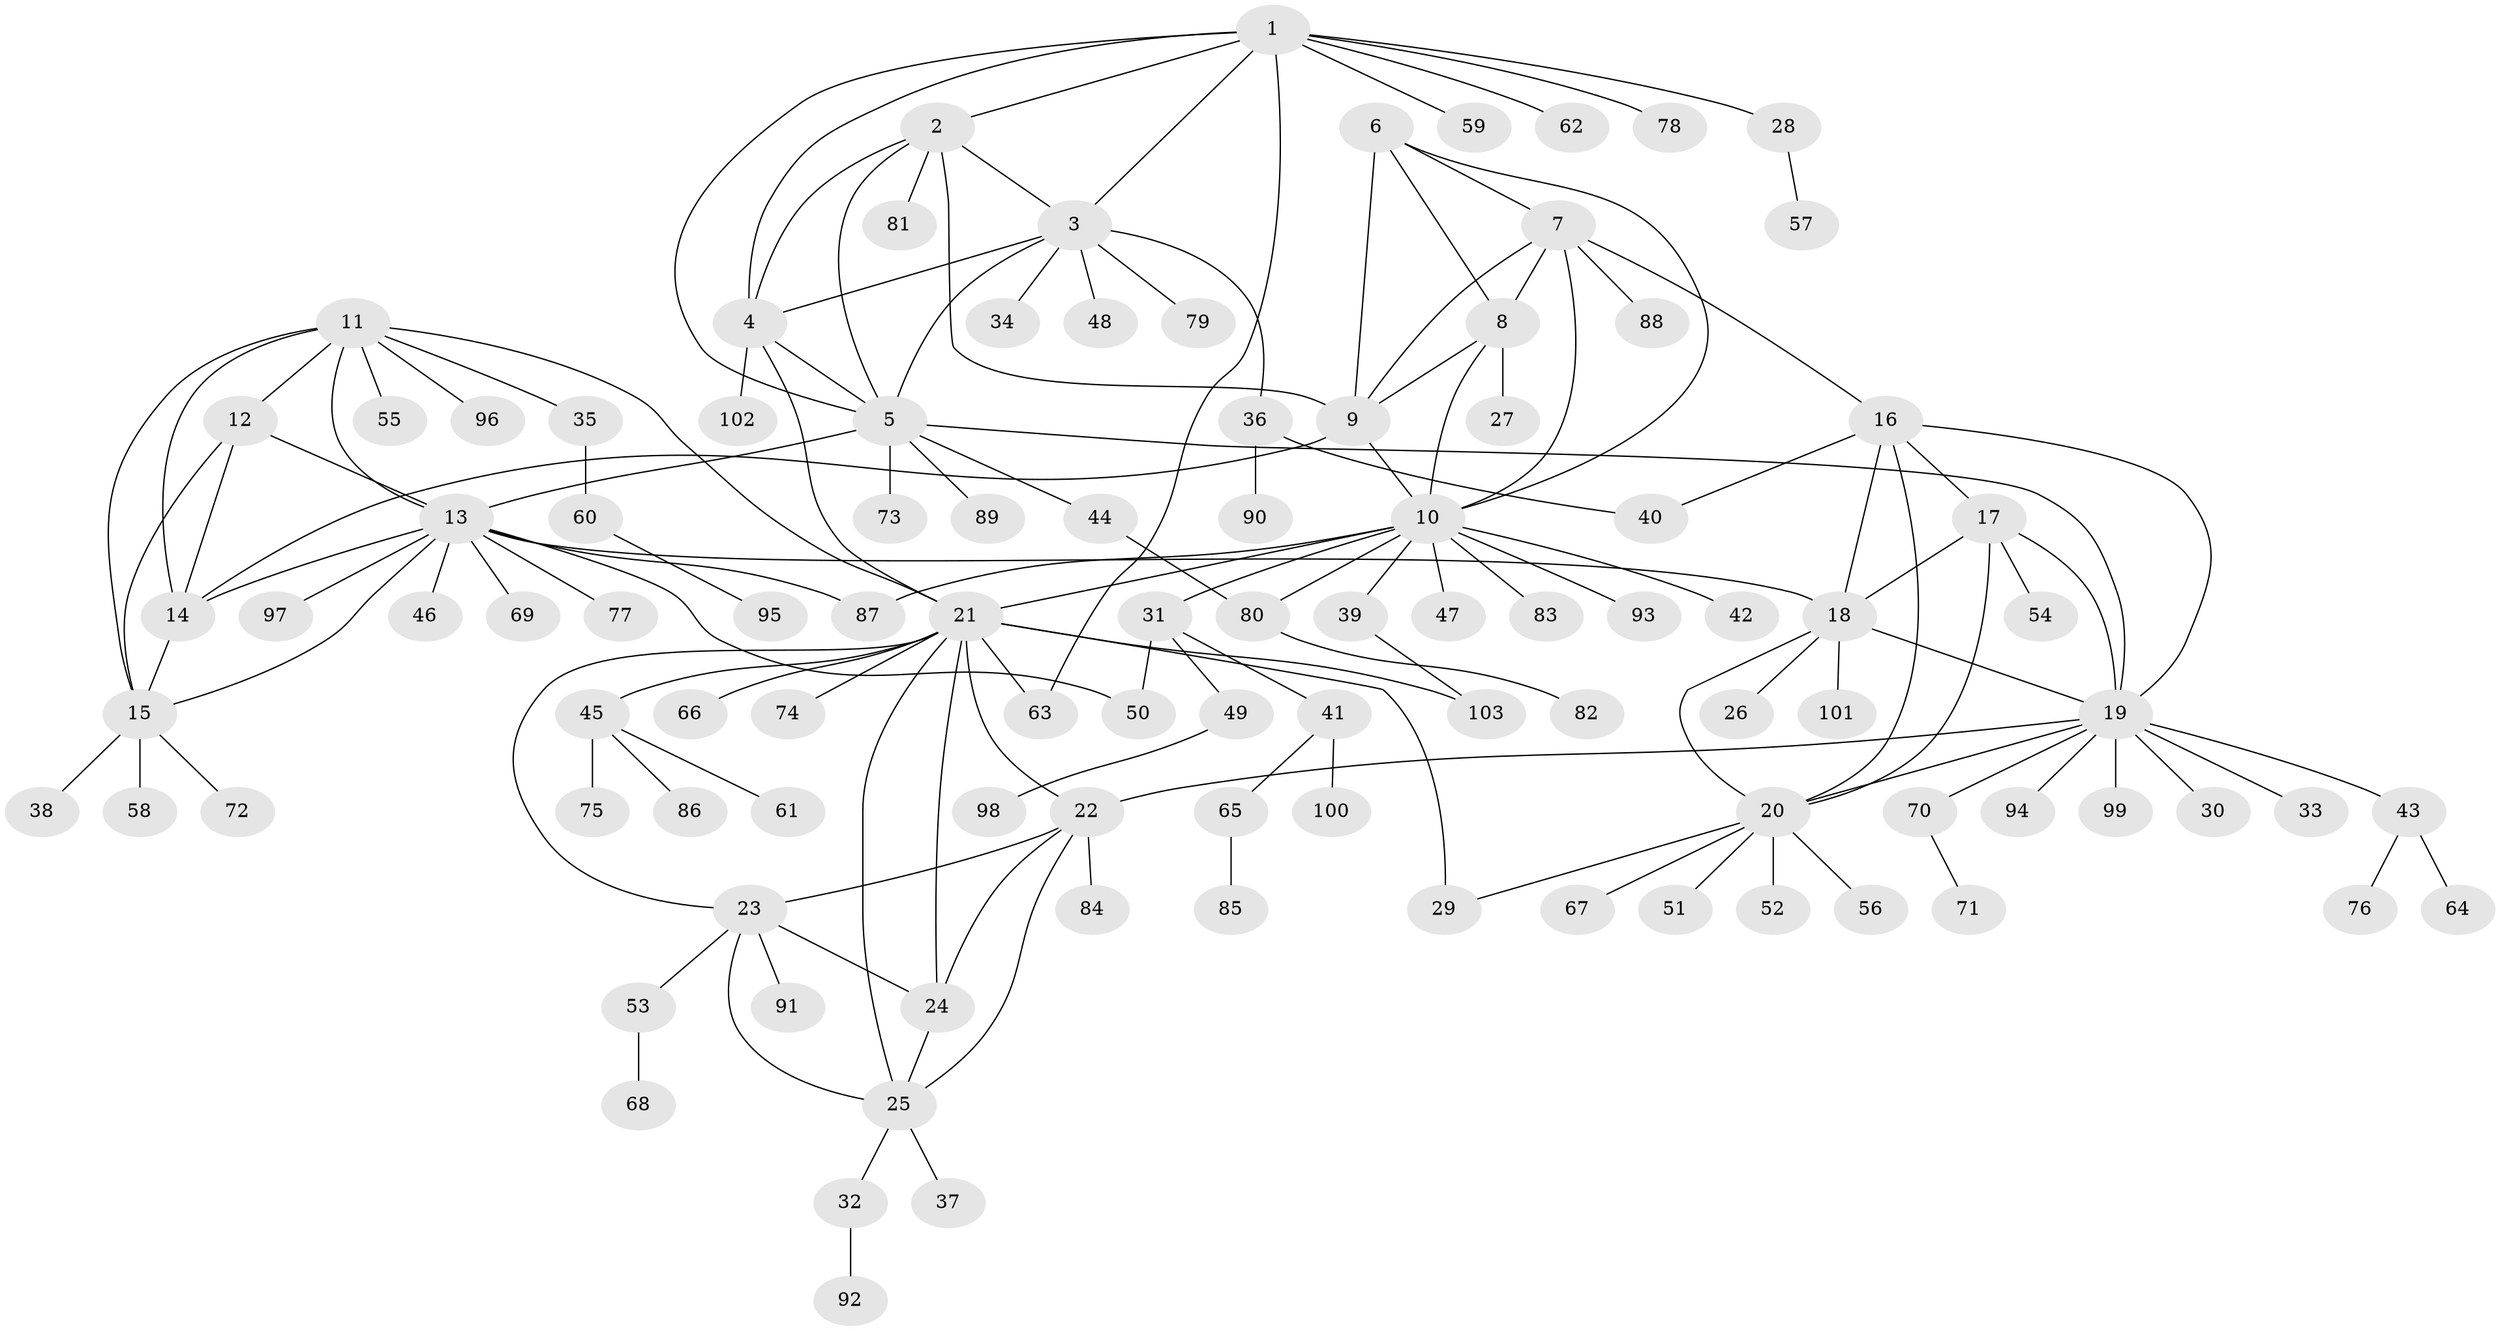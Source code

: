 // Generated by graph-tools (version 1.1) at 2025/15/03/09/25 04:15:57]
// undirected, 103 vertices, 145 edges
graph export_dot {
graph [start="1"]
  node [color=gray90,style=filled];
  1;
  2;
  3;
  4;
  5;
  6;
  7;
  8;
  9;
  10;
  11;
  12;
  13;
  14;
  15;
  16;
  17;
  18;
  19;
  20;
  21;
  22;
  23;
  24;
  25;
  26;
  27;
  28;
  29;
  30;
  31;
  32;
  33;
  34;
  35;
  36;
  37;
  38;
  39;
  40;
  41;
  42;
  43;
  44;
  45;
  46;
  47;
  48;
  49;
  50;
  51;
  52;
  53;
  54;
  55;
  56;
  57;
  58;
  59;
  60;
  61;
  62;
  63;
  64;
  65;
  66;
  67;
  68;
  69;
  70;
  71;
  72;
  73;
  74;
  75;
  76;
  77;
  78;
  79;
  80;
  81;
  82;
  83;
  84;
  85;
  86;
  87;
  88;
  89;
  90;
  91;
  92;
  93;
  94;
  95;
  96;
  97;
  98;
  99;
  100;
  101;
  102;
  103;
  1 -- 2;
  1 -- 3;
  1 -- 4;
  1 -- 5;
  1 -- 28;
  1 -- 59;
  1 -- 62;
  1 -- 63;
  1 -- 78;
  2 -- 3;
  2 -- 4;
  2 -- 5;
  2 -- 9;
  2 -- 81;
  3 -- 4;
  3 -- 5;
  3 -- 34;
  3 -- 36;
  3 -- 48;
  3 -- 79;
  4 -- 5;
  4 -- 21;
  4 -- 102;
  5 -- 13;
  5 -- 19;
  5 -- 44;
  5 -- 73;
  5 -- 89;
  6 -- 7;
  6 -- 8;
  6 -- 9;
  6 -- 10;
  7 -- 8;
  7 -- 9;
  7 -- 10;
  7 -- 16;
  7 -- 88;
  8 -- 9;
  8 -- 10;
  8 -- 27;
  9 -- 10;
  9 -- 14;
  10 -- 21;
  10 -- 31;
  10 -- 39;
  10 -- 42;
  10 -- 47;
  10 -- 80;
  10 -- 83;
  10 -- 87;
  10 -- 93;
  11 -- 12;
  11 -- 13;
  11 -- 14;
  11 -- 15;
  11 -- 21;
  11 -- 35;
  11 -- 55;
  11 -- 96;
  12 -- 13;
  12 -- 14;
  12 -- 15;
  13 -- 14;
  13 -- 15;
  13 -- 18;
  13 -- 46;
  13 -- 50;
  13 -- 69;
  13 -- 77;
  13 -- 87;
  13 -- 97;
  14 -- 15;
  15 -- 38;
  15 -- 58;
  15 -- 72;
  16 -- 17;
  16 -- 18;
  16 -- 19;
  16 -- 20;
  16 -- 40;
  17 -- 18;
  17 -- 19;
  17 -- 20;
  17 -- 54;
  18 -- 19;
  18 -- 20;
  18 -- 26;
  18 -- 101;
  19 -- 20;
  19 -- 22;
  19 -- 30;
  19 -- 33;
  19 -- 43;
  19 -- 70;
  19 -- 94;
  19 -- 99;
  20 -- 29;
  20 -- 51;
  20 -- 52;
  20 -- 56;
  20 -- 67;
  21 -- 22;
  21 -- 23;
  21 -- 24;
  21 -- 25;
  21 -- 29;
  21 -- 45;
  21 -- 63;
  21 -- 66;
  21 -- 74;
  21 -- 103;
  22 -- 23;
  22 -- 24;
  22 -- 25;
  22 -- 84;
  23 -- 24;
  23 -- 25;
  23 -- 53;
  23 -- 91;
  24 -- 25;
  25 -- 32;
  25 -- 37;
  28 -- 57;
  31 -- 41;
  31 -- 49;
  31 -- 50;
  32 -- 92;
  35 -- 60;
  36 -- 40;
  36 -- 90;
  39 -- 103;
  41 -- 65;
  41 -- 100;
  43 -- 64;
  43 -- 76;
  44 -- 80;
  45 -- 61;
  45 -- 75;
  45 -- 86;
  49 -- 98;
  53 -- 68;
  60 -- 95;
  65 -- 85;
  70 -- 71;
  80 -- 82;
}
